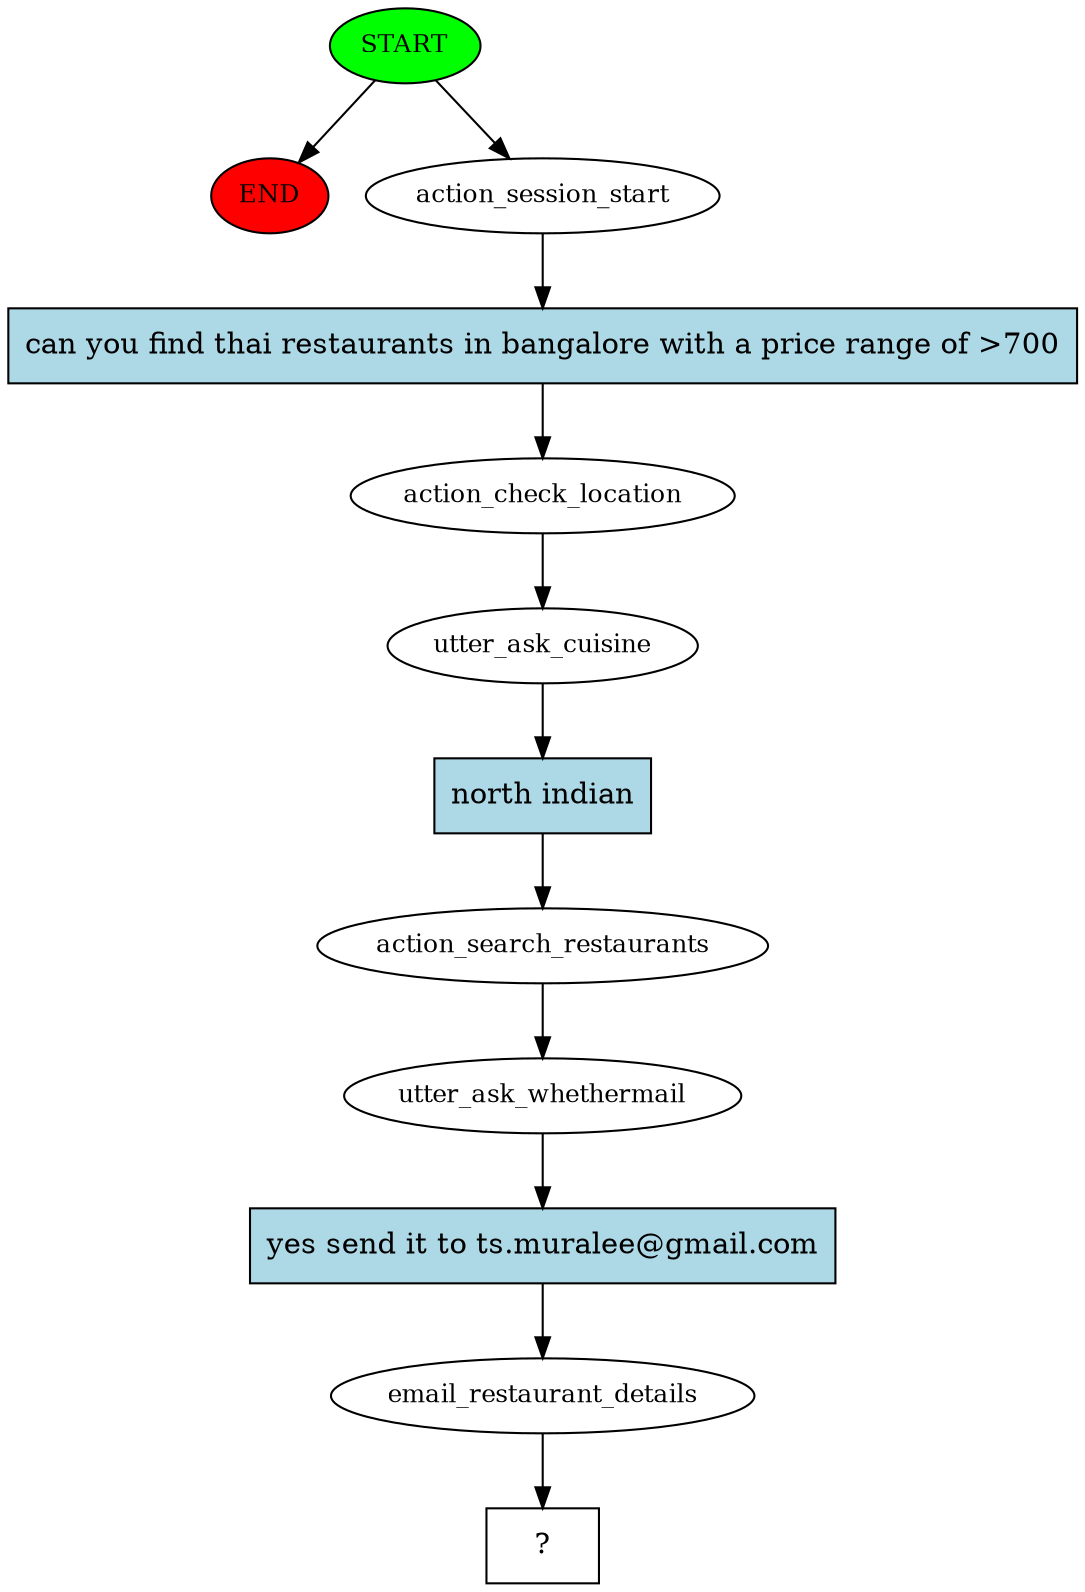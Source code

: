 digraph  {
0 [class="start active", fillcolor=green, fontsize=12, label=START, style=filled];
"-1" [class=end, fillcolor=red, fontsize=12, label=END, style=filled];
1 [class=active, fontsize=12, label=action_session_start];
2 [class=active, fontsize=12, label=action_check_location];
3 [class=active, fontsize=12, label=utter_ask_cuisine];
4 [class=active, fontsize=12, label=action_search_restaurants];
5 [class=active, fontsize=12, label=utter_ask_whethermail];
6 [class=active, fontsize=12, label=email_restaurant_details];
7 [class="intent dashed active", label="  ?  ", shape=rect];
8 [class="intent active", fillcolor=lightblue, label="can you find thai restaurants in bangalore with a price range of >700", shape=rect, style=filled];
9 [class="intent active", fillcolor=lightblue, label="north indian", shape=rect, style=filled];
10 [class="intent active", fillcolor=lightblue, label="yes send it to ts.muralee@gmail.com", shape=rect, style=filled];
0 -> "-1"  [class="", key=NONE, label=""];
0 -> 1  [class=active, key=NONE, label=""];
1 -> 8  [class=active, key=0];
2 -> 3  [class=active, key=NONE, label=""];
3 -> 9  [class=active, key=0];
4 -> 5  [class=active, key=NONE, label=""];
5 -> 10  [class=active, key=0];
6 -> 7  [class=active, key=NONE, label=""];
8 -> 2  [class=active, key=0];
9 -> 4  [class=active, key=0];
10 -> 6  [class=active, key=0];
}
